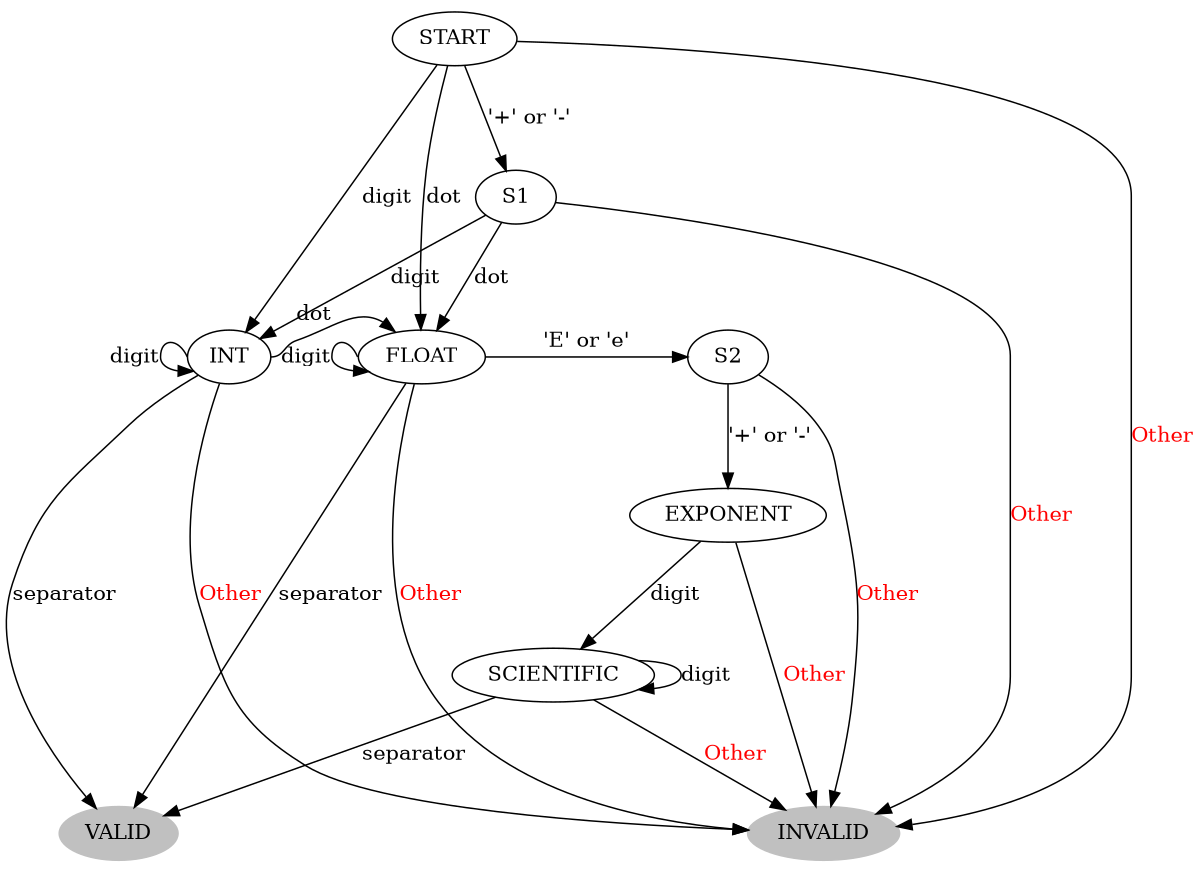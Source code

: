 digraph Number_Parse {
	size="8,8";
	ratio=fill;
	VALID [style=filled color=grey];
	INVALID [style=filled color=grey];
	START -> INT [label="digit"];
	START -> S1 [label="'+' or '-'"];
	START -> FLOAT [label="dot"];
	START -> INVALID [label="Other" fontcolor=red];
	INT -> FLOAT [label="dot" tailport=e headport=nw];
	INT -> INT [label="digit" tailport=w ];
	INT -> INVALID [label="Other" fontcolor=red];
	INT -> VALID [label="separator"];
	S1 -> INT [label="digit"];
	S1 -> FLOAT [label="dot"];
	S1 -> INVALID [label="Other" fontcolor=red];
	subgraph exponent {
		S2 -> EXPONENT [label="'+' or '-'"];
		S2 -> INVALID [label="Other" fontcolor=red];
		EXPONENT -> SCIENTIFIC [label="digit"];
		EXPONENT -> INVALID [label="Other" fontcolor=red];
		SCIENTIFIC -> SCIENTIFIC [label="digit"];
		SCIENTIFIC -> INVALID [label="Other" fontcolor=red];
		SCIENTIFIC -> VALID [label="separator"];	
	}
	{ rank = same; "INT"; "FLOAT"; "S2"; } 
	FLOAT -> S2 [label="'E' or 'e'"];
	FLOAT -> FLOAT [label="digit" tailport=w ];
	FLOAT -> INVALID [label="Other" fontcolor=red];
	FLOAT -> VALID [label="separator"];
}